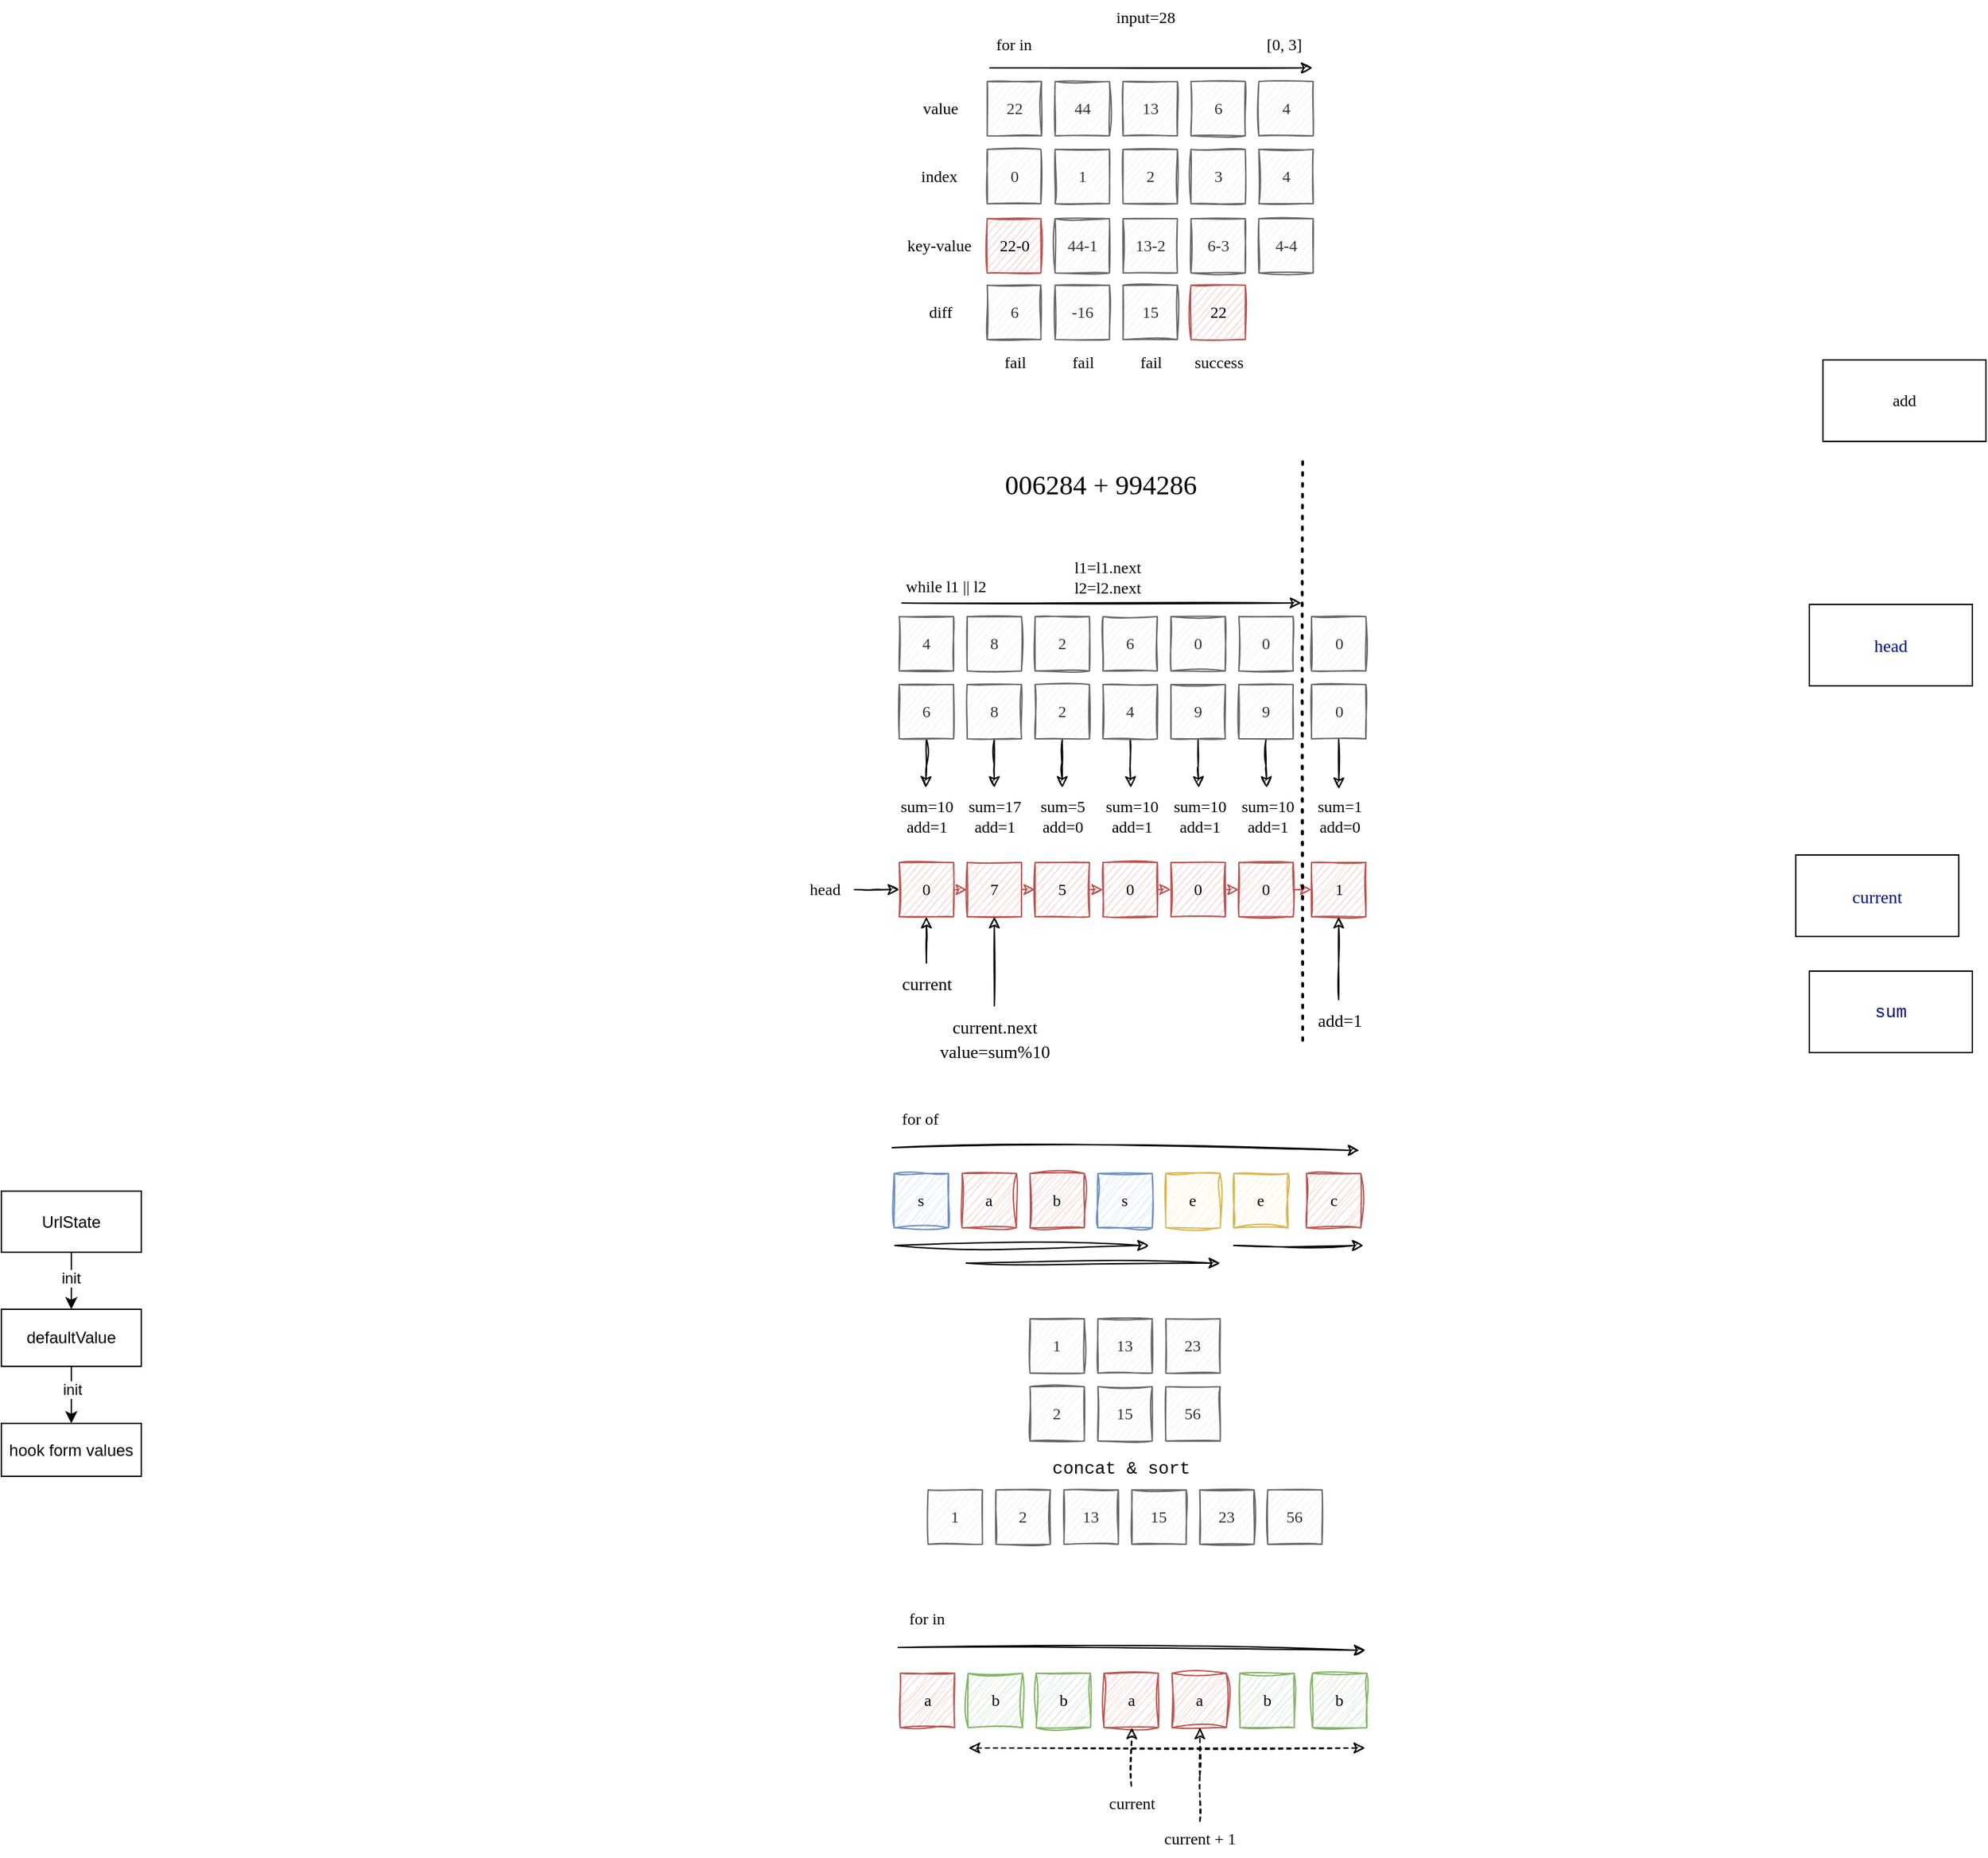 <mxfile version="20.8.18" type="github">
  <diagram id="7QcRPGXFzInOJEVMT8tc" name="第 1 页">
    <mxGraphModel dx="1348" dy="455" grid="0" gridSize="10" guides="1" tooltips="1" connect="1" arrows="1" fold="1" page="1" pageScale="1" pageWidth="827" pageHeight="1169" background="#FFFFFF" math="0" shadow="0">
      <root>
        <mxCell id="0" />
        <mxCell id="1" parent="0" />
        <mxCell id="w3G1MUD0EUf8Qzg8k7WU-1" value="add" style="rounded=0;whiteSpace=wrap;html=1;fontFamily=Comic Sans MS;" parent="1" vertex="1">
          <mxGeometry x="620" y="280" width="120" height="60" as="geometry" />
        </mxCell>
        <mxCell id="w3G1MUD0EUf8Qzg8k7WU-2" value="&lt;div style=&quot;background-color: rgb(255, 255, 255); font-size: 13px; line-height: 18px;&quot;&gt;&lt;span style=&quot;color: #001080;&quot;&gt;head&lt;/span&gt;&lt;/div&gt;" style="rounded=0;whiteSpace=wrap;html=1;fontFamily=Comic Sans MS;" parent="1" vertex="1">
          <mxGeometry x="610" y="460" width="120" height="60" as="geometry" />
        </mxCell>
        <mxCell id="w3G1MUD0EUf8Qzg8k7WU-3" value="&lt;div style=&quot;background-color: rgb(255, 255, 255); font-size: 13px; line-height: 18px;&quot;&gt;&lt;span style=&quot;color: #001080;&quot;&gt;current&lt;/span&gt;&lt;/div&gt;" style="rounded=0;whiteSpace=wrap;html=1;fontFamily=Comic Sans MS;" parent="1" vertex="1">
          <mxGeometry x="600" y="644.5" width="120" height="60" as="geometry" />
        </mxCell>
        <mxCell id="w3G1MUD0EUf8Qzg8k7WU-4" value="&lt;div style=&quot;background-color: rgb(255, 255, 255); font-size: 13px; line-height: 18px;&quot;&gt;&lt;div style=&quot;font-family: Consolas, &amp;quot;Courier New&amp;quot;, monospace; line-height: 18px;&quot;&gt;&lt;span style=&quot;color: #001080;&quot;&gt;sum&lt;/span&gt;&lt;/div&gt;&lt;/div&gt;" style="rounded=0;whiteSpace=wrap;html=1;fontFamily=Comic Sans MS;" parent="1" vertex="1">
          <mxGeometry x="610" y="730" width="120" height="60" as="geometry" />
        </mxCell>
        <mxCell id="w3G1MUD0EUf8Qzg8k7WU-5" value="4" style="rounded=0;whiteSpace=wrap;html=1;fontFamily=Comic Sans MS;sketch=1;fillColor=#f5f5f5;strokeColor=#666666;fontColor=#333333;" parent="1" vertex="1">
          <mxGeometry x="-60" y="469" width="40" height="40" as="geometry" />
        </mxCell>
        <mxCell id="w3G1MUD0EUf8Qzg8k7WU-6" value="8" style="rounded=0;whiteSpace=wrap;html=1;fontFamily=Comic Sans MS;sketch=1;fillColor=#f5f5f5;strokeColor=#666666;fontColor=#333333;" parent="1" vertex="1">
          <mxGeometry x="-10" y="469" width="40" height="40" as="geometry" />
        </mxCell>
        <mxCell id="w3G1MUD0EUf8Qzg8k7WU-7" value="2" style="rounded=0;whiteSpace=wrap;html=1;fontFamily=Comic Sans MS;sketch=1;fillColor=#f5f5f5;strokeColor=#666666;fontColor=#333333;" parent="1" vertex="1">
          <mxGeometry x="40" y="469" width="40" height="40" as="geometry" />
        </mxCell>
        <mxCell id="w3G1MUD0EUf8Qzg8k7WU-8" value="6" style="rounded=0;whiteSpace=wrap;html=1;fontFamily=Comic Sans MS;sketch=1;fillColor=#f5f5f5;strokeColor=#666666;fontColor=#333333;" parent="1" vertex="1">
          <mxGeometry x="90" y="469" width="40" height="40" as="geometry" />
        </mxCell>
        <mxCell id="w3G1MUD0EUf8Qzg8k7WU-28" style="edgeStyle=orthogonalEdgeStyle;rounded=0;orthogonalLoop=1;jettySize=auto;html=1;exitX=0.5;exitY=1;exitDx=0;exitDy=0;fontFamily=Comic Sans MS;fontSize=16;sketch=1;fontColor=#000000;" parent="1" source="w3G1MUD0EUf8Qzg8k7WU-9" target="w3G1MUD0EUf8Qzg8k7WU-27" edge="1">
          <mxGeometry relative="1" as="geometry" />
        </mxCell>
        <mxCell id="w3G1MUD0EUf8Qzg8k7WU-9" value="6" style="rounded=0;whiteSpace=wrap;html=1;fontFamily=Comic Sans MS;sketch=1;fillColor=#f5f5f5;strokeColor=#666666;fontColor=#333333;" parent="1" vertex="1">
          <mxGeometry x="-60" y="519" width="40" height="40" as="geometry" />
        </mxCell>
        <mxCell id="w3G1MUD0EUf8Qzg8k7WU-31" style="edgeStyle=orthogonalEdgeStyle;rounded=0;orthogonalLoop=1;jettySize=auto;html=1;exitX=0.5;exitY=1;exitDx=0;exitDy=0;fontFamily=Comic Sans MS;fontSize=12;sketch=1;fontColor=#000000;" parent="1" source="w3G1MUD0EUf8Qzg8k7WU-10" target="w3G1MUD0EUf8Qzg8k7WU-30" edge="1">
          <mxGeometry relative="1" as="geometry" />
        </mxCell>
        <mxCell id="w3G1MUD0EUf8Qzg8k7WU-10" value="8" style="rounded=0;whiteSpace=wrap;html=1;fontFamily=Comic Sans MS;sketch=1;fillColor=#f5f5f5;strokeColor=#666666;fontColor=#333333;" parent="1" vertex="1">
          <mxGeometry x="-10" y="519" width="40" height="40" as="geometry" />
        </mxCell>
        <mxCell id="w3G1MUD0EUf8Qzg8k7WU-34" style="edgeStyle=orthogonalEdgeStyle;rounded=0;orthogonalLoop=1;jettySize=auto;html=1;exitX=0.5;exitY=1;exitDx=0;exitDy=0;fontFamily=Comic Sans MS;fontSize=12;sketch=1;fontColor=#000000;" parent="1" source="w3G1MUD0EUf8Qzg8k7WU-11" target="w3G1MUD0EUf8Qzg8k7WU-33" edge="1">
          <mxGeometry relative="1" as="geometry" />
        </mxCell>
        <mxCell id="w3G1MUD0EUf8Qzg8k7WU-11" value="2" style="rounded=0;whiteSpace=wrap;html=1;fontFamily=Comic Sans MS;sketch=1;fillColor=#f5f5f5;strokeColor=#666666;fontColor=#333333;" parent="1" vertex="1">
          <mxGeometry x="40" y="519" width="40" height="40" as="geometry" />
        </mxCell>
        <mxCell id="w3G1MUD0EUf8Qzg8k7WU-39" style="edgeStyle=orthogonalEdgeStyle;rounded=0;orthogonalLoop=1;jettySize=auto;html=1;exitX=0.5;exitY=1;exitDx=0;exitDy=0;fontFamily=Comic Sans MS;fontSize=12;sketch=1;fontColor=#000000;" parent="1" source="w3G1MUD0EUf8Qzg8k7WU-12" target="w3G1MUD0EUf8Qzg8k7WU-35" edge="1">
          <mxGeometry relative="1" as="geometry" />
        </mxCell>
        <mxCell id="w3G1MUD0EUf8Qzg8k7WU-12" value="4" style="rounded=0;whiteSpace=wrap;html=1;fontFamily=Comic Sans MS;sketch=1;fillColor=#f5f5f5;strokeColor=#666666;fontColor=#333333;" parent="1" vertex="1">
          <mxGeometry x="90" y="519" width="40" height="40" as="geometry" />
        </mxCell>
        <mxCell id="w3G1MUD0EUf8Qzg8k7WU-40" style="edgeStyle=orthogonalEdgeStyle;rounded=0;orthogonalLoop=1;jettySize=auto;html=1;exitX=0.5;exitY=1;exitDx=0;exitDy=0;fontFamily=Comic Sans MS;fontSize=12;sketch=1;fontColor=#000000;" parent="1" source="w3G1MUD0EUf8Qzg8k7WU-13" target="w3G1MUD0EUf8Qzg8k7WU-36" edge="1">
          <mxGeometry relative="1" as="geometry" />
        </mxCell>
        <mxCell id="w3G1MUD0EUf8Qzg8k7WU-13" value="9" style="rounded=0;whiteSpace=wrap;html=1;fontFamily=Comic Sans MS;sketch=1;fillColor=#f5f5f5;strokeColor=#666666;fontColor=#333333;" parent="1" vertex="1">
          <mxGeometry x="140" y="519" width="40" height="40" as="geometry" />
        </mxCell>
        <mxCell id="w3G1MUD0EUf8Qzg8k7WU-41" style="edgeStyle=orthogonalEdgeStyle;rounded=0;orthogonalLoop=1;jettySize=auto;html=1;exitX=0.5;exitY=1;exitDx=0;exitDy=0;fontFamily=Comic Sans MS;fontSize=12;sketch=1;fontColor=#000000;" parent="1" source="w3G1MUD0EUf8Qzg8k7WU-14" target="w3G1MUD0EUf8Qzg8k7WU-37" edge="1">
          <mxGeometry relative="1" as="geometry" />
        </mxCell>
        <mxCell id="w3G1MUD0EUf8Qzg8k7WU-14" value="9" style="rounded=0;whiteSpace=wrap;html=1;fontFamily=Comic Sans MS;sketch=1;fillColor=#f5f5f5;strokeColor=#666666;fontColor=#333333;" parent="1" vertex="1">
          <mxGeometry x="190" y="519" width="40" height="40" as="geometry" />
        </mxCell>
        <mxCell id="w3G1MUD0EUf8Qzg8k7WU-16" value="006284 + 994286" style="text;html=1;align=center;verticalAlign=middle;resizable=0;points=[];autosize=1;strokeColor=none;fillColor=none;fontSize=20;fontFamily=Comic Sans MS;sketch=1;fontColor=#000000;" parent="1" vertex="1">
          <mxGeometry x="-5" y="353" width="186" height="36" as="geometry" />
        </mxCell>
        <mxCell id="w3G1MUD0EUf8Qzg8k7WU-20" value="0" style="rounded=0;whiteSpace=wrap;html=1;fontFamily=Comic Sans MS;sketch=1;fillColor=#f5f5f5;strokeColor=#666666;fontColor=#333333;" parent="1" vertex="1">
          <mxGeometry x="140" y="469" width="40" height="40" as="geometry" />
        </mxCell>
        <mxCell id="w3G1MUD0EUf8Qzg8k7WU-21" value="0" style="rounded=0;whiteSpace=wrap;html=1;fontFamily=Comic Sans MS;sketch=1;fillColor=#f5f5f5;strokeColor=#666666;fontColor=#333333;" parent="1" vertex="1">
          <mxGeometry x="190" y="469" width="40" height="40" as="geometry" />
        </mxCell>
        <mxCell id="w3G1MUD0EUf8Qzg8k7WU-24" value="" style="endArrow=classic;html=1;rounded=0;fontFamily=Comic Sans MS;fontSize=14;sketch=1;fontColor=#000000;" parent="1" edge="1">
          <mxGeometry width="50" height="50" relative="1" as="geometry">
            <mxPoint x="-58" y="459" as="sourcePoint" />
            <mxPoint x="236" y="459" as="targetPoint" />
          </mxGeometry>
        </mxCell>
        <mxCell id="w3G1MUD0EUf8Qzg8k7WU-27" value="sum=10&lt;br style=&quot;font-size: 12px;&quot;&gt;add=1" style="text;html=1;align=center;verticalAlign=middle;resizable=0;points=[];autosize=1;strokeColor=none;fillColor=none;fontSize=12;fontFamily=Comic Sans MS;sketch=1;fontColor=#000000;" parent="1" vertex="1">
          <mxGeometry x="-69.5" y="595" width="58" height="41" as="geometry" />
        </mxCell>
        <mxCell id="w3G1MUD0EUf8Qzg8k7WU-30" value="sum=17&lt;br style=&quot;font-size: 12px;&quot;&gt;add=1" style="text;html=1;align=center;verticalAlign=middle;resizable=0;points=[];autosize=1;strokeColor=none;fillColor=none;fontSize=12;fontFamily=Comic Sans MS;sketch=1;fontColor=#000000;" parent="1" vertex="1">
          <mxGeometry x="-19" y="595" width="58" height="41" as="geometry" />
        </mxCell>
        <mxCell id="w3G1MUD0EUf8Qzg8k7WU-33" value="sum=5&lt;br style=&quot;font-size: 12px;&quot;&gt;add=0" style="text;html=1;align=center;verticalAlign=middle;resizable=0;points=[];autosize=1;strokeColor=none;fillColor=none;fontSize=12;fontFamily=Comic Sans MS;sketch=1;fontColor=#000000;" parent="1" vertex="1">
          <mxGeometry x="33.5" y="595" width="53" height="41" as="geometry" />
        </mxCell>
        <mxCell id="w3G1MUD0EUf8Qzg8k7WU-35" value="sum=10&lt;br style=&quot;font-size: 12px;&quot;&gt;add=1" style="text;html=1;align=center;verticalAlign=middle;resizable=0;points=[];autosize=1;strokeColor=none;fillColor=none;fontSize=12;fontFamily=Comic Sans MS;sketch=1;fontColor=#000000;" parent="1" vertex="1">
          <mxGeometry x="81.5" y="595" width="58" height="41" as="geometry" />
        </mxCell>
        <mxCell id="w3G1MUD0EUf8Qzg8k7WU-36" value="sum=10&lt;br style=&quot;font-size: 12px;&quot;&gt;add=1" style="text;html=1;align=center;verticalAlign=middle;resizable=0;points=[];autosize=1;strokeColor=none;fillColor=none;fontSize=12;fontFamily=Comic Sans MS;sketch=1;fontColor=#000000;" parent="1" vertex="1">
          <mxGeometry x="131.5" y="595" width="58" height="41" as="geometry" />
        </mxCell>
        <mxCell id="w3G1MUD0EUf8Qzg8k7WU-37" value="sum=10&lt;br style=&quot;font-size: 12px;&quot;&gt;add=1" style="text;html=1;align=center;verticalAlign=middle;resizable=0;points=[];autosize=1;strokeColor=none;fillColor=none;fontSize=12;fontFamily=Comic Sans MS;sketch=1;fontColor=#000000;" parent="1" vertex="1">
          <mxGeometry x="181.5" y="595" width="58" height="41" as="geometry" />
        </mxCell>
        <mxCell id="w3G1MUD0EUf8Qzg8k7WU-38" value="sum=1&lt;br style=&quot;font-size: 12px;&quot;&gt;add=0" style="text;html=1;align=center;verticalAlign=middle;resizable=0;points=[];autosize=1;strokeColor=none;fillColor=none;fontSize=12;fontFamily=Comic Sans MS;sketch=1;fontColor=#000000;" parent="1" vertex="1">
          <mxGeometry x="237.5" y="595" width="52" height="41" as="geometry" />
        </mxCell>
        <mxCell id="w3G1MUD0EUf8Qzg8k7WU-44" style="edgeStyle=orthogonalEdgeStyle;rounded=0;orthogonalLoop=1;jettySize=auto;html=1;exitX=0.5;exitY=1;exitDx=0;exitDy=0;entryX=0.503;entryY=0.024;entryDx=0;entryDy=0;entryPerimeter=0;fontFamily=Comic Sans MS;fontSize=12;sketch=1;fontColor=#000000;" parent="1" source="w3G1MUD0EUf8Qzg8k7WU-42" target="w3G1MUD0EUf8Qzg8k7WU-38" edge="1">
          <mxGeometry relative="1" as="geometry" />
        </mxCell>
        <mxCell id="w3G1MUD0EUf8Qzg8k7WU-42" value="0" style="rounded=0;whiteSpace=wrap;html=1;fontFamily=Comic Sans MS;sketch=1;fillColor=#f5f5f5;strokeColor=#666666;fontColor=#333333;" parent="1" vertex="1">
          <mxGeometry x="243.5" y="519" width="40" height="40" as="geometry" />
        </mxCell>
        <mxCell id="w3G1MUD0EUf8Qzg8k7WU-43" value="0" style="rounded=0;whiteSpace=wrap;html=1;fontFamily=Comic Sans MS;sketch=1;fillColor=#f5f5f5;strokeColor=#666666;fontColor=#333333;" parent="1" vertex="1">
          <mxGeometry x="243.5" y="469" width="40" height="40" as="geometry" />
        </mxCell>
        <mxCell id="w3G1MUD0EUf8Qzg8k7WU-61" style="edgeStyle=orthogonalEdgeStyle;rounded=0;orthogonalLoop=1;jettySize=auto;html=1;exitX=1;exitY=0.5;exitDx=0;exitDy=0;entryX=0;entryY=0.5;entryDx=0;entryDy=0;fontFamily=Comic Sans MS;fontSize=12;sketch=1;fontColor=#000000;fillColor=#f8cecc;strokeColor=#b85450;" parent="1" source="w3G1MUD0EUf8Qzg8k7WU-46" target="w3G1MUD0EUf8Qzg8k7WU-47" edge="1">
          <mxGeometry relative="1" as="geometry" />
        </mxCell>
        <mxCell id="w3G1MUD0EUf8Qzg8k7WU-46" value="0" style="rounded=0;whiteSpace=wrap;html=1;fontFamily=Comic Sans MS;sketch=1;fillColor=#f8cecc;strokeColor=#b85450;" parent="1" vertex="1">
          <mxGeometry x="-60" y="650" width="40" height="40" as="geometry" />
        </mxCell>
        <mxCell id="w3G1MUD0EUf8Qzg8k7WU-62" style="edgeStyle=orthogonalEdgeStyle;rounded=0;orthogonalLoop=1;jettySize=auto;html=1;exitX=1;exitY=0.5;exitDx=0;exitDy=0;entryX=0;entryY=0.5;entryDx=0;entryDy=0;fontFamily=Comic Sans MS;fontSize=12;sketch=1;fontColor=#000000;fillColor=#f8cecc;strokeColor=#b85450;" parent="1" source="w3G1MUD0EUf8Qzg8k7WU-47" target="w3G1MUD0EUf8Qzg8k7WU-48" edge="1">
          <mxGeometry relative="1" as="geometry" />
        </mxCell>
        <mxCell id="w3G1MUD0EUf8Qzg8k7WU-47" value="7" style="rounded=0;whiteSpace=wrap;html=1;fontFamily=Comic Sans MS;sketch=1;fillColor=#f8cecc;strokeColor=#b85450;" parent="1" vertex="1">
          <mxGeometry x="-10" y="650" width="40" height="40" as="geometry" />
        </mxCell>
        <mxCell id="w3G1MUD0EUf8Qzg8k7WU-63" style="edgeStyle=orthogonalEdgeStyle;rounded=0;orthogonalLoop=1;jettySize=auto;html=1;exitX=1;exitY=0.5;exitDx=0;exitDy=0;entryX=0;entryY=0.5;entryDx=0;entryDy=0;fontFamily=Comic Sans MS;fontSize=12;sketch=1;fontColor=#000000;fillColor=#f8cecc;strokeColor=#b85450;" parent="1" source="w3G1MUD0EUf8Qzg8k7WU-48" target="w3G1MUD0EUf8Qzg8k7WU-49" edge="1">
          <mxGeometry relative="1" as="geometry" />
        </mxCell>
        <mxCell id="w3G1MUD0EUf8Qzg8k7WU-48" value="5" style="rounded=0;whiteSpace=wrap;html=1;fontFamily=Comic Sans MS;sketch=1;fillColor=#f8cecc;strokeColor=#b85450;" parent="1" vertex="1">
          <mxGeometry x="40" y="650" width="40" height="40" as="geometry" />
        </mxCell>
        <mxCell id="w3G1MUD0EUf8Qzg8k7WU-64" style="edgeStyle=orthogonalEdgeStyle;rounded=0;orthogonalLoop=1;jettySize=auto;html=1;exitX=1;exitY=0.5;exitDx=0;exitDy=0;entryX=0;entryY=0.5;entryDx=0;entryDy=0;fontFamily=Comic Sans MS;fontSize=12;sketch=1;fontColor=#000000;fillColor=#f8cecc;strokeColor=#b85450;" parent="1" source="w3G1MUD0EUf8Qzg8k7WU-49" target="w3G1MUD0EUf8Qzg8k7WU-50" edge="1">
          <mxGeometry relative="1" as="geometry" />
        </mxCell>
        <mxCell id="w3G1MUD0EUf8Qzg8k7WU-49" value="0" style="rounded=0;whiteSpace=wrap;html=1;fontFamily=Comic Sans MS;sketch=1;fillColor=#f8cecc;strokeColor=#b85450;" parent="1" vertex="1">
          <mxGeometry x="90" y="650" width="40" height="40" as="geometry" />
        </mxCell>
        <mxCell id="w3G1MUD0EUf8Qzg8k7WU-65" style="edgeStyle=orthogonalEdgeStyle;rounded=0;orthogonalLoop=1;jettySize=auto;html=1;exitX=1;exitY=0.5;exitDx=0;exitDy=0;entryX=0;entryY=0.5;entryDx=0;entryDy=0;fontFamily=Comic Sans MS;fontSize=12;sketch=1;fontColor=#000000;fillColor=#f8cecc;strokeColor=#b85450;" parent="1" source="w3G1MUD0EUf8Qzg8k7WU-50" target="w3G1MUD0EUf8Qzg8k7WU-51" edge="1">
          <mxGeometry relative="1" as="geometry" />
        </mxCell>
        <mxCell id="w3G1MUD0EUf8Qzg8k7WU-50" value="0" style="rounded=0;whiteSpace=wrap;html=1;fontFamily=Comic Sans MS;sketch=1;fillColor=#f8cecc;strokeColor=#b85450;" parent="1" vertex="1">
          <mxGeometry x="140" y="650" width="40" height="40" as="geometry" />
        </mxCell>
        <mxCell id="w3G1MUD0EUf8Qzg8k7WU-83" style="edgeStyle=orthogonalEdgeStyle;rounded=0;sketch=1;orthogonalLoop=1;jettySize=auto;html=1;exitX=1;exitY=0.5;exitDx=0;exitDy=0;entryX=0;entryY=0.5;entryDx=0;entryDy=0;fontFamily=Comic Sans MS;fontSize=12;fontColor=#000000;fillColor=#f8cecc;strokeColor=#b85450;" parent="1" source="w3G1MUD0EUf8Qzg8k7WU-51" target="w3G1MUD0EUf8Qzg8k7WU-52" edge="1">
          <mxGeometry relative="1" as="geometry" />
        </mxCell>
        <mxCell id="w3G1MUD0EUf8Qzg8k7WU-51" value="0" style="rounded=0;whiteSpace=wrap;html=1;fontFamily=Comic Sans MS;sketch=1;fillColor=#f8cecc;strokeColor=#b85450;" parent="1" vertex="1">
          <mxGeometry x="190" y="650" width="40" height="40" as="geometry" />
        </mxCell>
        <mxCell id="w3G1MUD0EUf8Qzg8k7WU-52" value="1" style="rounded=0;whiteSpace=wrap;html=1;fontFamily=Comic Sans MS;sketch=1;fillColor=#f8cecc;strokeColor=#b85450;" parent="1" vertex="1">
          <mxGeometry x="243.5" y="650" width="40" height="40" as="geometry" />
        </mxCell>
        <mxCell id="w3G1MUD0EUf8Qzg8k7WU-54" style="edgeStyle=orthogonalEdgeStyle;rounded=0;orthogonalLoop=1;jettySize=auto;html=1;entryX=0.5;entryY=1;entryDx=0;entryDy=0;fontFamily=Comic Sans MS;fontSize=12;sketch=1;fontColor=#000000;" parent="1" source="w3G1MUD0EUf8Qzg8k7WU-53" target="w3G1MUD0EUf8Qzg8k7WU-46" edge="1">
          <mxGeometry relative="1" as="geometry" />
        </mxCell>
        <mxCell id="w3G1MUD0EUf8Qzg8k7WU-53" value="&lt;div style=&quot;background-color: rgb(255, 255, 255); font-size: 13px; line-height: 18px;&quot;&gt;&lt;span style=&quot;&quot;&gt;current&lt;/span&gt;&lt;/div&gt;" style="text;html=1;align=center;verticalAlign=middle;resizable=0;points=[];autosize=1;strokeColor=none;fillColor=none;fontSize=12;fontFamily=Comic Sans MS;sketch=1;fontColor=#000000;" parent="1" vertex="1">
          <mxGeometry x="-74" y="724" width="68" height="30" as="geometry" />
        </mxCell>
        <mxCell id="w3G1MUD0EUf8Qzg8k7WU-58" style="edgeStyle=orthogonalEdgeStyle;rounded=0;orthogonalLoop=1;jettySize=auto;html=1;entryX=0;entryY=0.5;entryDx=0;entryDy=0;fontFamily=Comic Sans MS;fontSize=12;sketch=1;fontColor=#000000;" parent="1" source="w3G1MUD0EUf8Qzg8k7WU-56" target="w3G1MUD0EUf8Qzg8k7WU-46" edge="1">
          <mxGeometry relative="1" as="geometry" />
        </mxCell>
        <mxCell id="w3G1MUD0EUf8Qzg8k7WU-56" value="head" style="text;html=1;align=center;verticalAlign=middle;resizable=0;points=[];autosize=1;strokeColor=none;fillColor=none;fontSize=12;fontFamily=Comic Sans MS;sketch=1;fontColor=#000000;" parent="1" vertex="1">
          <mxGeometry x="-138" y="657" width="45" height="26" as="geometry" />
        </mxCell>
        <mxCell id="w3G1MUD0EUf8Qzg8k7WU-60" style="edgeStyle=orthogonalEdgeStyle;rounded=0;orthogonalLoop=1;jettySize=auto;html=1;entryX=0.5;entryY=1;entryDx=0;entryDy=0;fontFamily=Comic Sans MS;fontSize=12;sketch=1;fontColor=#000000;" parent="1" source="w3G1MUD0EUf8Qzg8k7WU-59" target="w3G1MUD0EUf8Qzg8k7WU-47" edge="1">
          <mxGeometry relative="1" as="geometry" />
        </mxCell>
        <mxCell id="w3G1MUD0EUf8Qzg8k7WU-59" value="&lt;div style=&quot;background-color: rgb(255, 255, 255); font-size: 13px; line-height: 18px;&quot;&gt;&lt;span style=&quot;&quot;&gt;current&lt;/span&gt;.&lt;span style=&quot;&quot;&gt;next&lt;br&gt;value=sum%10&lt;/span&gt;&lt;/div&gt;" style="text;html=1;align=center;verticalAlign=middle;resizable=0;points=[];autosize=1;strokeColor=none;fillColor=none;fontSize=12;fontFamily=Comic Sans MS;sketch=1;fontColor=#000000;" parent="1" vertex="1">
          <mxGeometry x="-42" y="755.5" width="104" height="48" as="geometry" />
        </mxCell>
        <mxCell id="w3G1MUD0EUf8Qzg8k7WU-71" value="" style="endArrow=none;dashed=1;html=1;dashPattern=1 3;strokeWidth=2;rounded=0;fontFamily=Comic Sans MS;fontSize=12;sketch=1;fontColor=#000000;" parent="1" edge="1">
          <mxGeometry width="50" height="50" relative="1" as="geometry">
            <mxPoint x="237" y="781" as="sourcePoint" />
            <mxPoint x="237" y="352" as="targetPoint" />
          </mxGeometry>
        </mxCell>
        <mxCell id="w3G1MUD0EUf8Qzg8k7WU-73" style="edgeStyle=orthogonalEdgeStyle;rounded=0;orthogonalLoop=1;jettySize=auto;html=1;entryX=0.5;entryY=1;entryDx=0;entryDy=0;fontFamily=Comic Sans MS;fontSize=12;sketch=1;fontColor=#000000;" parent="1" source="w3G1MUD0EUf8Qzg8k7WU-72" target="w3G1MUD0EUf8Qzg8k7WU-52" edge="1">
          <mxGeometry relative="1" as="geometry" />
        </mxCell>
        <mxCell id="w3G1MUD0EUf8Qzg8k7WU-72" value="&lt;div style=&quot;background-color: rgb(255, 255, 255); font-size: 13px; line-height: 18px;&quot;&gt;&lt;font&gt;add=1&lt;/font&gt;&lt;/div&gt;" style="text;html=1;align=center;verticalAlign=middle;resizable=0;points=[];autosize=1;strokeColor=none;fillColor=none;fontSize=12;fontFamily=Comic Sans MS;sketch=1;fontColor=#000000;" parent="1" vertex="1">
          <mxGeometry x="236.5" y="751" width="54" height="30" as="geometry" />
        </mxCell>
        <mxCell id="w3G1MUD0EUf8Qzg8k7WU-75" value="while&amp;nbsp;&lt;span style=&quot;&quot;&gt;l1 || l2&lt;/span&gt;&lt;br&gt;" style="text;html=1;align=center;verticalAlign=middle;resizable=0;points=[];autosize=1;strokeColor=none;fillColor=none;fontSize=12;fontFamily=Comic Sans MS;sketch=1;fontColor=#000000;" parent="1" vertex="1">
          <mxGeometry x="-69.5" y="434" width="87" height="26" as="geometry" />
        </mxCell>
        <mxCell id="w3G1MUD0EUf8Qzg8k7WU-76" value="&lt;span style=&quot;&quot;&gt;l1=l1.next&lt;/span&gt;&lt;br style=&quot;&quot;&gt;&lt;span style=&quot;&quot;&gt;l2=l2.next&lt;/span&gt;" style="text;html=1;align=center;verticalAlign=middle;resizable=0;points=[];autosize=1;strokeColor=none;fillColor=none;fontSize=12;fontFamily=Comic Sans MS;sketch=1;fontColor=#000000;" parent="1" vertex="1">
          <mxGeometry x="56" y="419" width="74" height="41" as="geometry" />
        </mxCell>
        <mxCell id="w3G1MUD0EUf8Qzg8k7WU-85" value="22" style="rounded=0;whiteSpace=wrap;html=1;fontFamily=Comic Sans MS;sketch=1;fillColor=#f5f5f5;strokeColor=#666666;fontColor=#333333;" parent="1" vertex="1">
          <mxGeometry x="4.75" y="75" width="40" height="40" as="geometry" />
        </mxCell>
        <mxCell id="w3G1MUD0EUf8Qzg8k7WU-86" value="44" style="rounded=0;whiteSpace=wrap;html=1;fontFamily=Comic Sans MS;sketch=1;fillColor=#f5f5f5;strokeColor=#666666;fontColor=#333333;" parent="1" vertex="1">
          <mxGeometry x="54.75" y="75" width="40" height="40" as="geometry" />
        </mxCell>
        <mxCell id="w3G1MUD0EUf8Qzg8k7WU-87" value="13" style="rounded=0;whiteSpace=wrap;html=1;fontFamily=Comic Sans MS;sketch=1;fillColor=#f5f5f5;strokeColor=#666666;fontColor=#333333;" parent="1" vertex="1">
          <mxGeometry x="104.75" y="75" width="40" height="40" as="geometry" />
        </mxCell>
        <mxCell id="w3G1MUD0EUf8Qzg8k7WU-88" value="6" style="rounded=0;whiteSpace=wrap;html=1;fontFamily=Comic Sans MS;sketch=1;fillColor=#f5f5f5;strokeColor=#666666;fontColor=#333333;" parent="1" vertex="1">
          <mxGeometry x="154.75" y="75" width="40" height="40" as="geometry" />
        </mxCell>
        <mxCell id="w3G1MUD0EUf8Qzg8k7WU-89" value="0" style="rounded=0;whiteSpace=wrap;html=1;fontFamily=Comic Sans MS;sketch=1;fillColor=#f5f5f5;strokeColor=#666666;fontColor=#333333;" parent="1" vertex="1">
          <mxGeometry x="4.75" y="125" width="39.5" height="40" as="geometry" />
        </mxCell>
        <mxCell id="w3G1MUD0EUf8Qzg8k7WU-90" value="1" style="rounded=0;whiteSpace=wrap;html=1;fontFamily=Comic Sans MS;sketch=1;fillColor=#f5f5f5;strokeColor=#666666;fontColor=#333333;" parent="1" vertex="1">
          <mxGeometry x="54.75" y="125" width="40" height="40" as="geometry" />
        </mxCell>
        <mxCell id="w3G1MUD0EUf8Qzg8k7WU-91" value="2" style="rounded=0;whiteSpace=wrap;html=1;fontFamily=Comic Sans MS;sketch=1;fillColor=#f5f5f5;strokeColor=#666666;fontColor=#333333;" parent="1" vertex="1">
          <mxGeometry x="104.75" y="125" width="40" height="40" as="geometry" />
        </mxCell>
        <mxCell id="w3G1MUD0EUf8Qzg8k7WU-92" value="3" style="rounded=0;whiteSpace=wrap;html=1;fontFamily=Comic Sans MS;sketch=1;fillColor=#f5f5f5;strokeColor=#666666;fontColor=#333333;" parent="1" vertex="1">
          <mxGeometry x="154.75" y="125" width="40" height="40" as="geometry" />
        </mxCell>
        <mxCell id="w3G1MUD0EUf8Qzg8k7WU-93" value="4" style="rounded=0;whiteSpace=wrap;html=1;fontFamily=Comic Sans MS;sketch=1;fillColor=#f5f5f5;strokeColor=#666666;fontColor=#333333;" parent="1" vertex="1">
          <mxGeometry x="204.75" y="125" width="40" height="40" as="geometry" />
        </mxCell>
        <mxCell id="w3G1MUD0EUf8Qzg8k7WU-95" value="4" style="rounded=0;whiteSpace=wrap;html=1;fontFamily=Comic Sans MS;sketch=1;fillColor=#f5f5f5;strokeColor=#666666;fontColor=#333333;" parent="1" vertex="1">
          <mxGeometry x="204.75" y="75" width="40" height="40" as="geometry" />
        </mxCell>
        <mxCell id="w3G1MUD0EUf8Qzg8k7WU-97" value="" style="endArrow=classic;html=1;rounded=0;fontFamily=Comic Sans MS;fontSize=14;sketch=1;fontColor=#000000;" parent="1" edge="1">
          <mxGeometry width="50" height="50" relative="1" as="geometry">
            <mxPoint x="6.75" y="65" as="sourcePoint" />
            <mxPoint x="244.25" y="65" as="targetPoint" />
          </mxGeometry>
        </mxCell>
        <mxCell id="w3G1MUD0EUf8Qzg8k7WU-98" value="for in" style="text;html=1;align=center;verticalAlign=middle;resizable=0;points=[];autosize=1;strokeColor=none;fillColor=none;fontSize=12;fontFamily=Comic Sans MS;sketch=1;fontColor=#000000;" parent="1" vertex="1">
          <mxGeometry x="-0.25" y="35" width="49" height="26" as="geometry" />
        </mxCell>
        <mxCell id="w3G1MUD0EUf8Qzg8k7WU-100" value="index" style="text;html=1;align=center;verticalAlign=middle;resizable=0;points=[];autosize=1;strokeColor=none;fillColor=none;fontSize=12;fontFamily=Comic Sans MS;fontColor=#000000;" parent="1" vertex="1">
          <mxGeometry x="-54.75" y="132" width="48" height="26" as="geometry" />
        </mxCell>
        <mxCell id="w3G1MUD0EUf8Qzg8k7WU-101" value="value" style="text;html=1;align=center;verticalAlign=middle;resizable=0;points=[];autosize=1;strokeColor=none;fillColor=none;fontSize=12;fontFamily=Comic Sans MS;fontColor=#000000;" parent="1" vertex="1">
          <mxGeometry x="-52.75" y="82" width="46" height="26" as="geometry" />
        </mxCell>
        <mxCell id="w3G1MUD0EUf8Qzg8k7WU-102" value="input=28" style="text;html=1;align=center;verticalAlign=middle;resizable=0;points=[];autosize=1;strokeColor=none;fillColor=none;fontSize=12;fontFamily=Comic Sans MS;fontColor=#000000;" parent="1" vertex="1">
          <mxGeometry x="87.75" y="15" width="67" height="26" as="geometry" />
        </mxCell>
        <mxCell id="w3G1MUD0EUf8Qzg8k7WU-119" value="22-0" style="rounded=0;whiteSpace=wrap;html=1;fontFamily=Comic Sans MS;sketch=1;fillColor=#f8cecc;strokeColor=#b85450;" parent="1" vertex="1">
          <mxGeometry x="4.75" y="176" width="39.5" height="40" as="geometry" />
        </mxCell>
        <mxCell id="w3G1MUD0EUf8Qzg8k7WU-120" value="44-1" style="rounded=0;whiteSpace=wrap;html=1;fontFamily=Comic Sans MS;sketch=1;fillColor=#f5f5f5;strokeColor=#666666;fontColor=#333333;" parent="1" vertex="1">
          <mxGeometry x="54.75" y="176" width="40" height="40" as="geometry" />
        </mxCell>
        <mxCell id="w3G1MUD0EUf8Qzg8k7WU-121" value="13-2" style="rounded=0;whiteSpace=wrap;html=1;fontFamily=Comic Sans MS;sketch=1;fillColor=#f5f5f5;strokeColor=#666666;fontColor=#333333;" parent="1" vertex="1">
          <mxGeometry x="104.75" y="176" width="40" height="40" as="geometry" />
        </mxCell>
        <mxCell id="w3G1MUD0EUf8Qzg8k7WU-122" value="6-3" style="rounded=0;whiteSpace=wrap;html=1;fontFamily=Comic Sans MS;sketch=1;fillColor=#f5f5f5;strokeColor=#666666;fontColor=#333333;" parent="1" vertex="1">
          <mxGeometry x="154.75" y="176" width="40" height="40" as="geometry" />
        </mxCell>
        <mxCell id="w3G1MUD0EUf8Qzg8k7WU-123" value="4-4" style="rounded=0;whiteSpace=wrap;html=1;fontFamily=Comic Sans MS;sketch=1;fillColor=#f5f5f5;strokeColor=#666666;fontColor=#333333;" parent="1" vertex="1">
          <mxGeometry x="204.75" y="176" width="40" height="40" as="geometry" />
        </mxCell>
        <mxCell id="w3G1MUD0EUf8Qzg8k7WU-124" value="key-value" style="text;html=1;align=center;verticalAlign=middle;resizable=0;points=[];autosize=1;strokeColor=none;fillColor=none;fontSize=12;fontFamily=Comic Sans MS;fontColor=#000000;" parent="1" vertex="1">
          <mxGeometry x="-65.75" y="183" width="70" height="26" as="geometry" />
        </mxCell>
        <mxCell id="w3G1MUD0EUf8Qzg8k7WU-125" value="6" style="rounded=0;whiteSpace=wrap;html=1;fontFamily=Comic Sans MS;sketch=1;fillColor=#f5f5f5;strokeColor=#666666;fontColor=#333333;" parent="1" vertex="1">
          <mxGeometry x="4.75" y="225" width="39.5" height="40" as="geometry" />
        </mxCell>
        <mxCell id="w3G1MUD0EUf8Qzg8k7WU-126" value="-16" style="rounded=0;whiteSpace=wrap;html=1;fontFamily=Comic Sans MS;sketch=1;fillColor=#f5f5f5;strokeColor=#666666;fontColor=#333333;" parent="1" vertex="1">
          <mxGeometry x="54.75" y="225" width="40" height="40" as="geometry" />
        </mxCell>
        <mxCell id="w3G1MUD0EUf8Qzg8k7WU-127" value="15" style="rounded=0;whiteSpace=wrap;html=1;fontFamily=Comic Sans MS;sketch=1;fillColor=#f5f5f5;strokeColor=#666666;fontColor=#333333;" parent="1" vertex="1">
          <mxGeometry x="104.75" y="225" width="40" height="40" as="geometry" />
        </mxCell>
        <mxCell id="w3G1MUD0EUf8Qzg8k7WU-128" value="22" style="rounded=0;whiteSpace=wrap;html=1;fontFamily=Comic Sans MS;sketch=1;fillColor=#f8cecc;strokeColor=#b85450;" parent="1" vertex="1">
          <mxGeometry x="154.75" y="225" width="40" height="40" as="geometry" />
        </mxCell>
        <mxCell id="w3G1MUD0EUf8Qzg8k7WU-130" value="diff" style="text;html=1;align=center;verticalAlign=middle;resizable=0;points=[];autosize=1;strokeColor=none;fillColor=none;fontSize=12;fontFamily=Comic Sans MS;fontColor=#000000;" parent="1" vertex="1">
          <mxGeometry x="-50.75" y="232" width="41" height="26" as="geometry" />
        </mxCell>
        <mxCell id="w3G1MUD0EUf8Qzg8k7WU-131" value="[0, 3]" style="text;html=1;align=center;verticalAlign=middle;resizable=0;points=[];autosize=1;strokeColor=none;fillColor=none;fontSize=12;fontFamily=Comic Sans MS;fontColor=#000000;" parent="1" vertex="1">
          <mxGeometry x="198.75" y="35" width="49" height="26" as="geometry" />
        </mxCell>
        <mxCell id="w3G1MUD0EUf8Qzg8k7WU-132" value="fail" style="text;html=1;align=center;verticalAlign=middle;resizable=0;points=[];autosize=1;strokeColor=none;fillColor=none;fontSize=12;fontFamily=Comic Sans MS;fontColor=#000000;" parent="1" vertex="1">
          <mxGeometry x="6.25" y="269" width="37" height="26" as="geometry" />
        </mxCell>
        <mxCell id="w3G1MUD0EUf8Qzg8k7WU-133" value="fail" style="text;html=1;align=center;verticalAlign=middle;resizable=0;points=[];autosize=1;strokeColor=none;fillColor=none;fontSize=12;fontFamily=Comic Sans MS;fontColor=#000000;" parent="1" vertex="1">
          <mxGeometry x="56.25" y="269" width="37" height="26" as="geometry" />
        </mxCell>
        <mxCell id="w3G1MUD0EUf8Qzg8k7WU-134" value="fail" style="text;html=1;align=center;verticalAlign=middle;resizable=0;points=[];autosize=1;strokeColor=none;fillColor=none;fontSize=12;fontFamily=Comic Sans MS;fontColor=#000000;" parent="1" vertex="1">
          <mxGeometry x="106.25" y="269" width="37" height="26" as="geometry" />
        </mxCell>
        <mxCell id="w3G1MUD0EUf8Qzg8k7WU-135" value="success" style="text;html=1;align=center;verticalAlign=middle;resizable=0;points=[];autosize=1;strokeColor=none;fillColor=none;fontSize=12;fontFamily=Comic Sans MS;fontColor=#000000;" parent="1" vertex="1">
          <mxGeometry x="144.25" y="269" width="61" height="26" as="geometry" />
        </mxCell>
        <mxCell id="MiXuOJ7r44rZ79M4c6DE-2" value="s" style="rounded=0;whiteSpace=wrap;html=1;fontFamily=Comic Sans MS;fillColor=#dae8fc;strokeColor=#6c8ebf;sketch=1;curveFitting=1;jiggle=2;" parent="1" vertex="1">
          <mxGeometry x="-63.75" y="879" width="40" height="40" as="geometry" />
        </mxCell>
        <mxCell id="MiXuOJ7r44rZ79M4c6DE-4" value="a" style="rounded=0;whiteSpace=wrap;html=1;fontFamily=Comic Sans MS;fillColor=#f8cecc;strokeColor=#b85450;sketch=1;curveFitting=1;jiggle=2;" parent="1" vertex="1">
          <mxGeometry x="-13.75" y="879" width="40" height="40" as="geometry" />
        </mxCell>
        <mxCell id="MiXuOJ7r44rZ79M4c6DE-6" value="b" style="rounded=0;whiteSpace=wrap;html=1;fontFamily=Comic Sans MS;fillColor=#f8cecc;strokeColor=#b85450;sketch=1;curveFitting=1;jiggle=2;" parent="1" vertex="1">
          <mxGeometry x="36.25" y="879" width="40" height="40" as="geometry" />
        </mxCell>
        <mxCell id="MiXuOJ7r44rZ79M4c6DE-8" value="s" style="rounded=0;whiteSpace=wrap;html=1;fontFamily=Comic Sans MS;fillColor=#dae8fc;strokeColor=#6c8ebf;sketch=1;curveFitting=1;jiggle=2;" parent="1" vertex="1">
          <mxGeometry x="86.25" y="879" width="40" height="40" as="geometry" />
        </mxCell>
        <mxCell id="MiXuOJ7r44rZ79M4c6DE-10" value="e" style="rounded=0;whiteSpace=wrap;html=1;fontFamily=Comic Sans MS;fillColor=#fff2cc;strokeColor=#d6b656;sketch=1;curveFitting=1;jiggle=2;" parent="1" vertex="1">
          <mxGeometry x="136.25" y="879" width="40" height="40" as="geometry" />
        </mxCell>
        <mxCell id="MiXuOJ7r44rZ79M4c6DE-12" value="e" style="rounded=0;whiteSpace=wrap;html=1;fontFamily=Comic Sans MS;fillColor=#fff2cc;strokeColor=#d6b656;sketch=1;curveFitting=1;jiggle=2;" parent="1" vertex="1">
          <mxGeometry x="186.25" y="879" width="40" height="40" as="geometry" />
        </mxCell>
        <mxCell id="MiXuOJ7r44rZ79M4c6DE-13" value="c" style="rounded=0;whiteSpace=wrap;html=1;fontFamily=Comic Sans MS;fillColor=#f8cecc;strokeColor=#b85450;sketch=1;curveFitting=1;jiggle=2;" parent="1" vertex="1">
          <mxGeometry x="239.75" y="879" width="40" height="40" as="geometry" />
        </mxCell>
        <mxCell id="MiXuOJ7r44rZ79M4c6DE-14" value="" style="endArrow=classic;html=1;rounded=0;sketch=1;curveFitting=1;jiggle=2;fontFamily=Comic Sans MS;" parent="1" edge="1">
          <mxGeometry width="50" height="50" relative="1" as="geometry">
            <mxPoint x="-63.25" y="932" as="sourcePoint" />
            <mxPoint x="123.75" y="932" as="targetPoint" />
          </mxGeometry>
        </mxCell>
        <mxCell id="MiXuOJ7r44rZ79M4c6DE-15" value="" style="endArrow=classic;html=1;rounded=0;sketch=1;curveFitting=1;jiggle=2;fontFamily=Comic Sans MS;" parent="1" edge="1">
          <mxGeometry width="50" height="50" relative="1" as="geometry">
            <mxPoint x="-10.75" y="945" as="sourcePoint" />
            <mxPoint x="176.25" y="945" as="targetPoint" />
          </mxGeometry>
        </mxCell>
        <mxCell id="MiXuOJ7r44rZ79M4c6DE-16" value="" style="endArrow=classic;html=1;rounded=0;sketch=1;curveFitting=1;jiggle=2;fontFamily=Comic Sans MS;" parent="1" edge="1">
          <mxGeometry width="50" height="50" relative="1" as="geometry">
            <mxPoint x="186.25" y="932" as="sourcePoint" />
            <mxPoint x="281.75" y="932" as="targetPoint" />
          </mxGeometry>
        </mxCell>
        <mxCell id="MiXuOJ7r44rZ79M4c6DE-17" value="" style="endArrow=classic;html=1;rounded=0;sketch=1;curveFitting=1;jiggle=2;fontFamily=Comic Sans MS;" parent="1" edge="1">
          <mxGeometry width="50" height="50" relative="1" as="geometry">
            <mxPoint x="-65.25" y="860" as="sourcePoint" />
            <mxPoint x="278.75" y="862" as="targetPoint" />
          </mxGeometry>
        </mxCell>
        <mxCell id="MiXuOJ7r44rZ79M4c6DE-18" value="for of" style="text;html=1;align=center;verticalAlign=middle;resizable=0;points=[];autosize=1;strokeColor=none;fillColor=none;fontFamily=Comic Sans MS;" parent="1" vertex="1">
          <mxGeometry x="-70.75" y="826" width="52" height="26" as="geometry" />
        </mxCell>
        <mxCell id="MiXuOJ7r44rZ79M4c6DE-19" value="a" style="rounded=0;whiteSpace=wrap;html=1;fontFamily=Comic Sans MS;fillColor=#f8cecc;strokeColor=#b85450;sketch=1;curveFitting=1;jiggle=2;" parent="1" vertex="1">
          <mxGeometry x="-59.25" y="1247" width="40" height="40" as="geometry" />
        </mxCell>
        <mxCell id="MiXuOJ7r44rZ79M4c6DE-20" value="b" style="rounded=0;whiteSpace=wrap;html=1;fontFamily=Comic Sans MS;fillColor=#d5e8d4;strokeColor=#82b366;sketch=1;curveFitting=1;jiggle=2;" parent="1" vertex="1">
          <mxGeometry x="-9.25" y="1247" width="40" height="40" as="geometry" />
        </mxCell>
        <mxCell id="MiXuOJ7r44rZ79M4c6DE-21" value="b" style="rounded=0;whiteSpace=wrap;html=1;fontFamily=Comic Sans MS;fillColor=#d5e8d4;strokeColor=#82b366;sketch=1;curveFitting=1;jiggle=2;" parent="1" vertex="1">
          <mxGeometry x="40.75" y="1247" width="40" height="40" as="geometry" />
        </mxCell>
        <mxCell id="MiXuOJ7r44rZ79M4c6DE-22" value="a" style="rounded=0;whiteSpace=wrap;html=1;fontFamily=Comic Sans MS;fillColor=#f8cecc;strokeColor=#b85450;sketch=1;curveFitting=1;jiggle=2;" parent="1" vertex="1">
          <mxGeometry x="90.75" y="1247" width="40" height="40" as="geometry" />
        </mxCell>
        <mxCell id="MiXuOJ7r44rZ79M4c6DE-23" value="a" style="rounded=0;whiteSpace=wrap;html=1;fontFamily=Comic Sans MS;fillColor=#f8cecc;strokeColor=#b85450;sketch=1;curveFitting=1;jiggle=2;" parent="1" vertex="1">
          <mxGeometry x="140.75" y="1247" width="40" height="40" as="geometry" />
        </mxCell>
        <mxCell id="MiXuOJ7r44rZ79M4c6DE-24" value="b" style="rounded=0;whiteSpace=wrap;html=1;fontFamily=Comic Sans MS;fillColor=#d5e8d4;strokeColor=#82b366;sketch=1;curveFitting=1;jiggle=2;" parent="1" vertex="1">
          <mxGeometry x="190.75" y="1247" width="40" height="40" as="geometry" />
        </mxCell>
        <mxCell id="MiXuOJ7r44rZ79M4c6DE-25" value="b" style="rounded=0;whiteSpace=wrap;html=1;fontFamily=Comic Sans MS;fillColor=#d5e8d4;strokeColor=#82b366;sketch=1;curveFitting=1;jiggle=2;" parent="1" vertex="1">
          <mxGeometry x="244.25" y="1247" width="40" height="40" as="geometry" />
        </mxCell>
        <mxCell id="MiXuOJ7r44rZ79M4c6DE-29" value="" style="endArrow=classic;html=1;rounded=0;sketch=1;curveFitting=1;jiggle=2;fontFamily=Comic Sans MS;" parent="1" edge="1">
          <mxGeometry width="50" height="50" relative="1" as="geometry">
            <mxPoint x="-60.75" y="1228" as="sourcePoint" />
            <mxPoint x="283.25" y="1230" as="targetPoint" />
          </mxGeometry>
        </mxCell>
        <mxCell id="MiXuOJ7r44rZ79M4c6DE-30" value="for in" style="text;html=1;align=center;verticalAlign=middle;resizable=0;points=[];autosize=1;strokeColor=none;fillColor=none;fontFamily=Comic Sans MS;" parent="1" vertex="1">
          <mxGeometry x="-64.25" y="1194" width="49" height="26" as="geometry" />
        </mxCell>
        <mxCell id="MiXuOJ7r44rZ79M4c6DE-31" value="" style="endArrow=classic;html=1;rounded=0;dashed=1;sketch=1;fontFamily=Comic Sans MS;startArrow=none;entryX=0.5;entryY=1;entryDx=0;entryDy=0;" parent="1" source="MiXuOJ7r44rZ79M4c6DE-33" edge="1">
          <mxGeometry width="50" height="50" relative="1" as="geometry">
            <mxPoint x="112.5" y="1324" as="sourcePoint" />
            <mxPoint x="111.25" y="1287" as="targetPoint" />
          </mxGeometry>
        </mxCell>
        <mxCell id="MiXuOJ7r44rZ79M4c6DE-33" value="current" style="text;html=1;align=center;verticalAlign=middle;resizable=0;points=[];autosize=1;strokeColor=none;fillColor=none;fontFamily=Comic Sans MS;" parent="1" vertex="1">
          <mxGeometry x="80.75" y="1330" width="60" height="26" as="geometry" />
        </mxCell>
        <mxCell id="MiXuOJ7r44rZ79M4c6DE-35" style="edgeStyle=orthogonalEdgeStyle;rounded=0;sketch=1;orthogonalLoop=1;jettySize=auto;html=1;entryX=0.5;entryY=1;entryDx=0;entryDy=0;dashed=1;fontFamily=Comic Sans MS;" parent="1" source="MiXuOJ7r44rZ79M4c6DE-34" edge="1">
          <mxGeometry relative="1" as="geometry">
            <mxPoint x="161.25" y="1287" as="targetPoint" />
          </mxGeometry>
        </mxCell>
        <mxCell id="MiXuOJ7r44rZ79M4c6DE-34" value="current + 1" style="text;html=1;align=center;verticalAlign=middle;resizable=0;points=[];autosize=1;strokeColor=none;fillColor=none;fontFamily=Comic Sans MS;" parent="1" vertex="1">
          <mxGeometry x="121.75" y="1356" width="79" height="26" as="geometry" />
        </mxCell>
        <mxCell id="MiXuOJ7r44rZ79M4c6DE-37" value="" style="endArrow=classic;startArrow=classic;html=1;rounded=0;dashed=1;sketch=1;fontFamily=Comic Sans MS;" parent="1" edge="1">
          <mxGeometry width="50" height="50" relative="1" as="geometry">
            <mxPoint x="-9" y="1302" as="sourcePoint" />
            <mxPoint x="283" y="1302" as="targetPoint" />
          </mxGeometry>
        </mxCell>
        <mxCell id="MiXuOJ7r44rZ79M4c6DE-39" value="1" style="rounded=0;whiteSpace=wrap;html=1;fontFamily=Comic Sans MS;sketch=1;fillColor=#f5f5f5;strokeColor=#666666;fontColor=#333333;" parent="1" vertex="1">
          <mxGeometry x="36.25" y="986" width="40" height="40" as="geometry" />
        </mxCell>
        <mxCell id="MiXuOJ7r44rZ79M4c6DE-40" value="13" style="rounded=0;whiteSpace=wrap;html=1;fontFamily=Comic Sans MS;sketch=1;fillColor=#f5f5f5;strokeColor=#666666;fontColor=#333333;" parent="1" vertex="1">
          <mxGeometry x="86.25" y="986" width="40" height="40" as="geometry" />
        </mxCell>
        <mxCell id="MiXuOJ7r44rZ79M4c6DE-41" value="23" style="rounded=0;whiteSpace=wrap;html=1;fontFamily=Comic Sans MS;sketch=1;fillColor=#f5f5f5;strokeColor=#666666;fontColor=#333333;" parent="1" vertex="1">
          <mxGeometry x="136.25" y="986" width="40" height="40" as="geometry" />
        </mxCell>
        <mxCell id="MiXuOJ7r44rZ79M4c6DE-43" value="2" style="rounded=0;whiteSpace=wrap;html=1;fontFamily=Comic Sans MS;sketch=1;fillColor=#f5f5f5;strokeColor=#666666;fontColor=#333333;" parent="1" vertex="1">
          <mxGeometry x="36.25" y="1036" width="40" height="40" as="geometry" />
        </mxCell>
        <mxCell id="MiXuOJ7r44rZ79M4c6DE-44" value="15" style="rounded=0;whiteSpace=wrap;html=1;fontFamily=Comic Sans MS;sketch=1;fillColor=#f5f5f5;strokeColor=#666666;fontColor=#333333;" parent="1" vertex="1">
          <mxGeometry x="86.25" y="1036" width="40" height="40" as="geometry" />
        </mxCell>
        <mxCell id="MiXuOJ7r44rZ79M4c6DE-45" value="56" style="rounded=0;whiteSpace=wrap;html=1;fontFamily=Comic Sans MS;sketch=1;fillColor=#f5f5f5;strokeColor=#666666;fontColor=#333333;" parent="1" vertex="1">
          <mxGeometry x="136.25" y="1036" width="40" height="40" as="geometry" />
        </mxCell>
        <mxCell id="MiXuOJ7r44rZ79M4c6DE-53" value="&lt;div style=&quot;background-color: rgb(255, 255, 255); font-family: Menlo, Monaco, &amp;quot;Courier New&amp;quot;, monospace; font-size: 13px; line-height: 20px;&quot;&gt;concat &amp;amp; sort&lt;/div&gt;" style="text;html=1;align=center;verticalAlign=middle;resizable=0;points=[];autosize=1;strokeColor=none;fillColor=none;fontFamily=Comic Sans MS;" parent="1" vertex="1">
          <mxGeometry x="43.25" y="1080" width="120" height="32" as="geometry" />
        </mxCell>
        <mxCell id="MiXuOJ7r44rZ79M4c6DE-54" value="1" style="rounded=0;whiteSpace=wrap;html=1;fontFamily=Comic Sans MS;sketch=1;fillColor=#f5f5f5;strokeColor=#666666;fontColor=#333333;" parent="1" vertex="1">
          <mxGeometry x="-38.75" y="1112" width="40" height="40" as="geometry" />
        </mxCell>
        <mxCell id="MiXuOJ7r44rZ79M4c6DE-55" value="2" style="rounded=0;whiteSpace=wrap;html=1;fontFamily=Comic Sans MS;sketch=1;fillColor=#f5f5f5;strokeColor=#666666;fontColor=#333333;" parent="1" vertex="1">
          <mxGeometry x="11.25" y="1112" width="40" height="40" as="geometry" />
        </mxCell>
        <mxCell id="MiXuOJ7r44rZ79M4c6DE-56" value="13" style="rounded=0;whiteSpace=wrap;html=1;fontFamily=Comic Sans MS;sketch=1;fillColor=#f5f5f5;strokeColor=#666666;fontColor=#333333;" parent="1" vertex="1">
          <mxGeometry x="61.25" y="1112" width="40" height="40" as="geometry" />
        </mxCell>
        <mxCell id="MiXuOJ7r44rZ79M4c6DE-57" value="15" style="rounded=0;whiteSpace=wrap;html=1;fontFamily=Comic Sans MS;sketch=1;fillColor=#f5f5f5;strokeColor=#666666;fontColor=#333333;" parent="1" vertex="1">
          <mxGeometry x="111.25" y="1112" width="40" height="40" as="geometry" />
        </mxCell>
        <mxCell id="MiXuOJ7r44rZ79M4c6DE-58" value="23" style="rounded=0;whiteSpace=wrap;html=1;fontFamily=Comic Sans MS;sketch=1;fillColor=#f5f5f5;strokeColor=#666666;fontColor=#333333;" parent="1" vertex="1">
          <mxGeometry x="161.25" y="1112" width="40" height="40" as="geometry" />
        </mxCell>
        <mxCell id="MiXuOJ7r44rZ79M4c6DE-59" value="56" style="rounded=0;whiteSpace=wrap;html=1;fontFamily=Comic Sans MS;sketch=1;fillColor=#f5f5f5;strokeColor=#666666;fontColor=#333333;" parent="1" vertex="1">
          <mxGeometry x="211.25" y="1112" width="40" height="40" as="geometry" />
        </mxCell>
        <mxCell id="VqXk3C_YWuVyTEuRp_GW-3" style="edgeStyle=orthogonalEdgeStyle;rounded=0;orthogonalLoop=1;jettySize=auto;html=1;exitX=0.5;exitY=1;exitDx=0;exitDy=0;entryX=0.5;entryY=0;entryDx=0;entryDy=0;" edge="1" parent="1" source="VqXk3C_YWuVyTEuRp_GW-1" target="VqXk3C_YWuVyTEuRp_GW-8">
          <mxGeometry relative="1" as="geometry">
            <mxPoint x="-669.5" y="984.0" as="targetPoint" />
          </mxGeometry>
        </mxCell>
        <mxCell id="VqXk3C_YWuVyTEuRp_GW-4" value="init" style="edgeLabel;html=1;align=center;verticalAlign=middle;resizable=0;points=[];" vertex="1" connectable="0" parent="VqXk3C_YWuVyTEuRp_GW-3">
          <mxGeometry x="-0.105" y="-1" relative="1" as="geometry">
            <mxPoint as="offset" />
          </mxGeometry>
        </mxCell>
        <mxCell id="VqXk3C_YWuVyTEuRp_GW-1" value="UrlState" style="rounded=0;whiteSpace=wrap;html=1;" vertex="1" parent="1">
          <mxGeometry x="-721" y="892" width="103" height="45" as="geometry" />
        </mxCell>
        <mxCell id="VqXk3C_YWuVyTEuRp_GW-6" style="edgeStyle=orthogonalEdgeStyle;rounded=0;orthogonalLoop=1;jettySize=auto;html=1;exitX=0.5;exitY=1;exitDx=0;exitDy=0;entryX=0.5;entryY=0;entryDx=0;entryDy=0;" edge="1" parent="1" source="VqXk3C_YWuVyTEuRp_GW-8" target="VqXk3C_YWuVyTEuRp_GW-5">
          <mxGeometry relative="1" as="geometry">
            <mxPoint x="-669.5" y="1022.0" as="sourcePoint" />
          </mxGeometry>
        </mxCell>
        <mxCell id="VqXk3C_YWuVyTEuRp_GW-7" value="init" style="edgeLabel;html=1;align=center;verticalAlign=middle;resizable=0;points=[];" vertex="1" connectable="0" parent="VqXk3C_YWuVyTEuRp_GW-6">
          <mxGeometry x="-0.224" relative="1" as="geometry">
            <mxPoint as="offset" />
          </mxGeometry>
        </mxCell>
        <mxCell id="VqXk3C_YWuVyTEuRp_GW-5" value="hook form values" style="rounded=0;whiteSpace=wrap;html=1;" vertex="1" parent="1">
          <mxGeometry x="-721" y="1063" width="103" height="39" as="geometry" />
        </mxCell>
        <mxCell id="VqXk3C_YWuVyTEuRp_GW-8" value="defaultValue" style="rounded=0;whiteSpace=wrap;html=1;" vertex="1" parent="1">
          <mxGeometry x="-721" y="979" width="103" height="42" as="geometry" />
        </mxCell>
      </root>
    </mxGraphModel>
  </diagram>
</mxfile>
